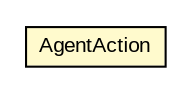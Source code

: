 #!/usr/local/bin/dot
#
# Class diagram 
# Generated by UMLGraph version R5_6-24-gf6e263 (http://www.umlgraph.org/)
#

digraph G {
	edge [fontname="arial",fontsize=10,labelfontname="arial",labelfontsize=10];
	node [fontname="arial",fontsize=10,shape=plaintext];
	nodesep=0.25;
	ranksep=0.5;
	// org.miloss.fgsms.services.interfaces.common.AgentAction
	c28744 [label=<<table title="org.miloss.fgsms.services.interfaces.common.AgentAction" border="0" cellborder="1" cellspacing="0" cellpadding="2" port="p" bgcolor="lemonChiffon" href="./AgentAction.html">
		<tr><td><table border="0" cellspacing="0" cellpadding="1">
<tr><td align="center" balign="center"> AgentAction </td></tr>
		</table></td></tr>
		</table>>, URL="./AgentAction.html", fontname="arial", fontcolor="black", fontsize=10.0];
}

